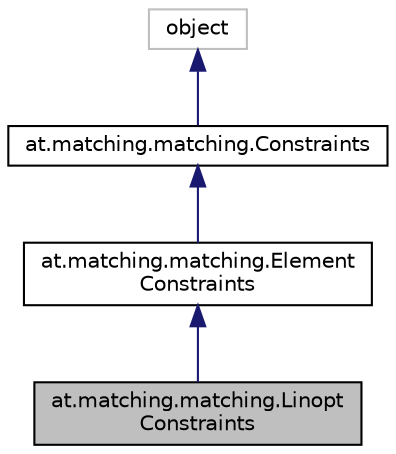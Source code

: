 digraph "at.matching.matching.LinoptConstraints"
{
 // LATEX_PDF_SIZE
  edge [fontname="Helvetica",fontsize="10",labelfontname="Helvetica",labelfontsize="10"];
  node [fontname="Helvetica",fontsize="10",shape=record];
  Node1 [label="at.matching.matching.Linopt\lConstraints",height=0.2,width=0.4,color="black", fillcolor="grey75", style="filled", fontcolor="black",tooltip=" "];
  Node2 -> Node1 [dir="back",color="midnightblue",fontsize="10",style="solid",fontname="Helvetica"];
  Node2 [label="at.matching.matching.Element\lConstraints",height=0.2,width=0.4,color="black", fillcolor="white", style="filled",URL="$classat_1_1matching_1_1matching_1_1ElementConstraints.html",tooltip=" "];
  Node3 -> Node2 [dir="back",color="midnightblue",fontsize="10",style="solid",fontname="Helvetica"];
  Node3 [label="at.matching.matching.Constraints",height=0.2,width=0.4,color="black", fillcolor="white", style="filled",URL="$classat_1_1matching_1_1matching_1_1Constraints.html",tooltip=" "];
  Node4 -> Node3 [dir="back",color="midnightblue",fontsize="10",style="solid",fontname="Helvetica"];
  Node4 [label="object",height=0.2,width=0.4,color="grey75", fillcolor="white", style="filled",tooltip=" "];
}
